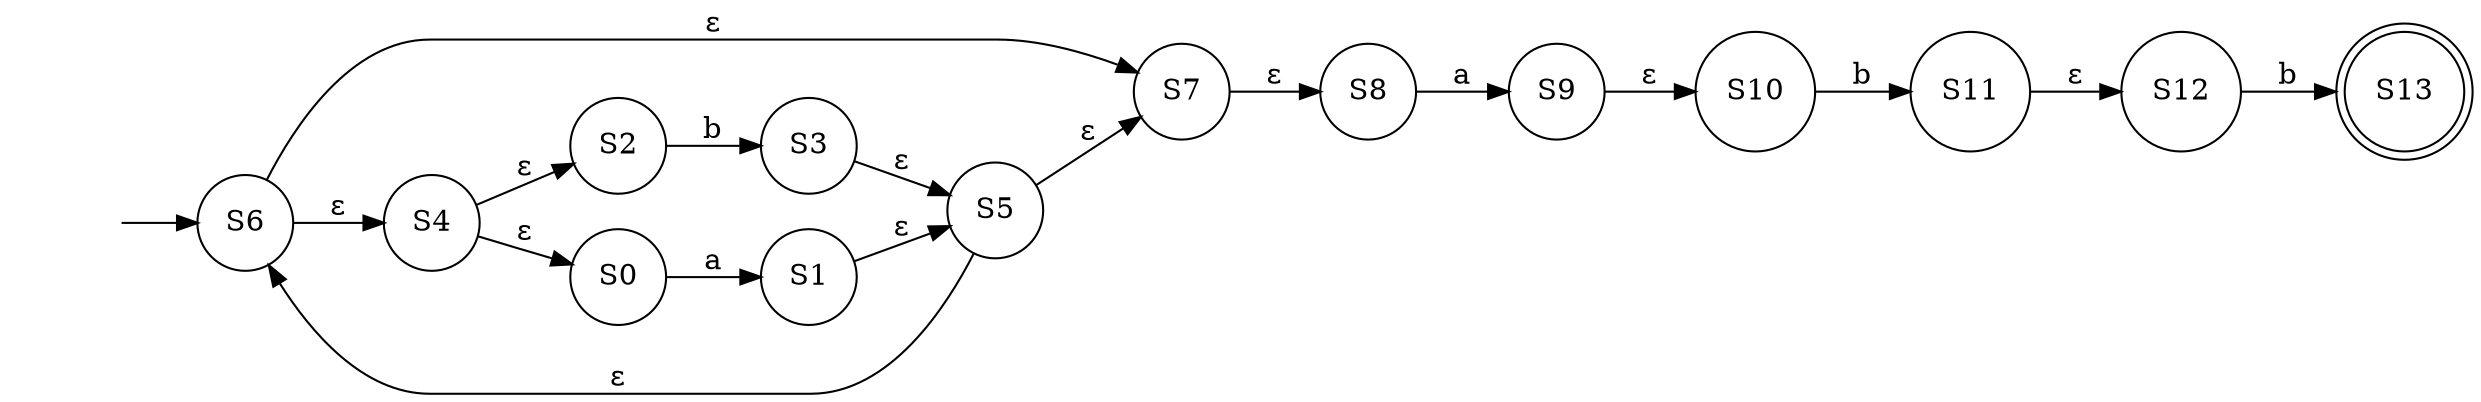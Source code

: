 digraph NFA {
	graph [rankdir=LR]
	"" [label="" shape=plaintext]
	S13 [label=S13 shape=doublecircle]
	S10 [label=S10 shape=circle]
	S12 [label=S12 shape=circle]
	S11 [label=S11 shape=circle]
	S6 [label=S6 shape=circle]
	S7 [label=S7 shape=circle]
	S4 [label=S4 shape=circle]
	S3 [label=S3 shape=circle]
	S1 [label=S1 shape=circle]
	S2 [label=S2 shape=circle]
	S5 [label=S5 shape=circle]
	S9 [label=S9 shape=circle]
	S8 [label=S8 shape=circle]
	S0 [label=S0 shape=circle]
	"" -> S6 [label=""]
	S0 -> S1 [label=a]
	S1 -> S5 [label="ε"]
	S2 -> S3 [label=b]
	S3 -> S5 [label="ε"]
	S4 -> S2 [label="ε"]
	S4 -> S0 [label="ε"]
	S5 -> S6 [label="ε"]
	S5 -> S7 [label="ε"]
	S6 -> S7 [label="ε"]
	S6 -> S4 [label="ε"]
	S7 -> S8 [label="ε"]
	S8 -> S9 [label=a]
	S9 -> S10 [label="ε"]
	S10 -> S11 [label=b]
	S11 -> S12 [label="ε"]
	S12 -> S13 [label=b]
}
